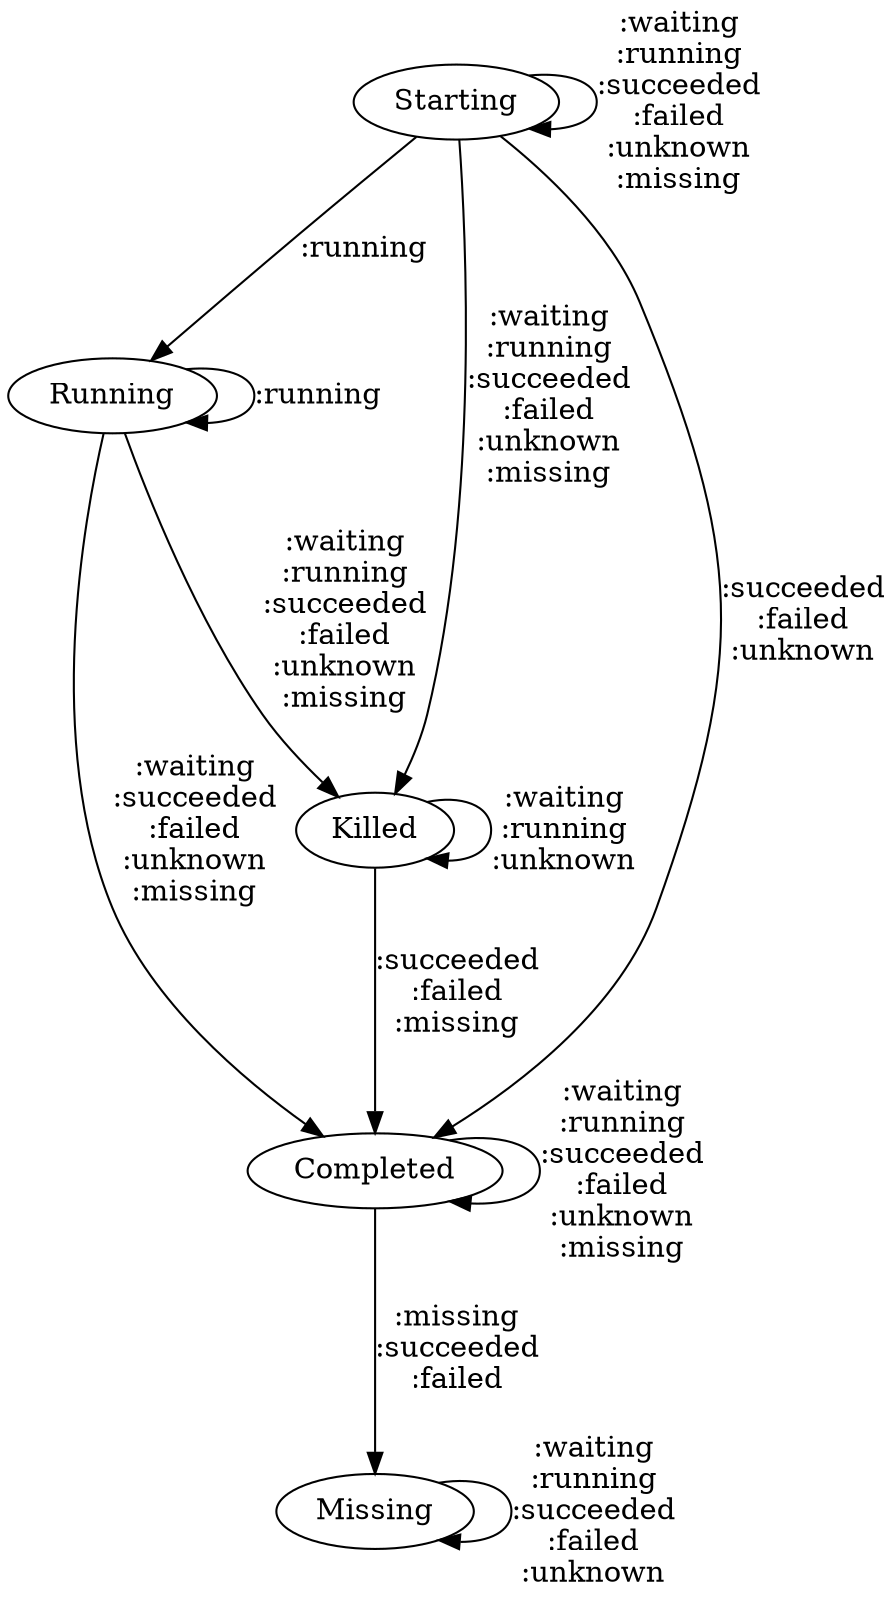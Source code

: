# A graph showing valid transitions from expected states to expected states. Edges are annotated with
# which kubernetes staes the system may be in when it makes the transition.

digraph g {
	Starting -> Starting [label=":waiting\n:running\n:succeeded\n:failed\n:unknown\n:missing"]
	Starting -> Running [label=":running"]
	Starting -> Killed  [label=":waiting\n:running\n:succeeded\n:failed\n:unknown\n:missing"]
        Starting -> Completed [label=":succeeded\n:failed\n:unknown"]

       
        Running -> Running [label=":running"]
        Running -> Completed [label=":waiting\n:succeeded\n:failed\n:unknown\n:missing"]
        Running -> Killed [label=":waiting\n:running\n:succeeded\n:failed\n:unknown\n:missing"]

        Completed -> Completed [label=":waiting\n:running\n:succeeded\n:failed\n:unknown\n:missing"]        
        Completed -> Missing [label=":missing\n:succeeded\n:failed"]        

        Killed -> Killed [label=":waiting\n:running\n:unknown\n"]        
        Killed -> Completed [label=":succeeded\n:failed\n:missing"]

        Missing -> Missing [label=":waiting\n:running\n:succeeded\n:failed\n:unknown"]
}
